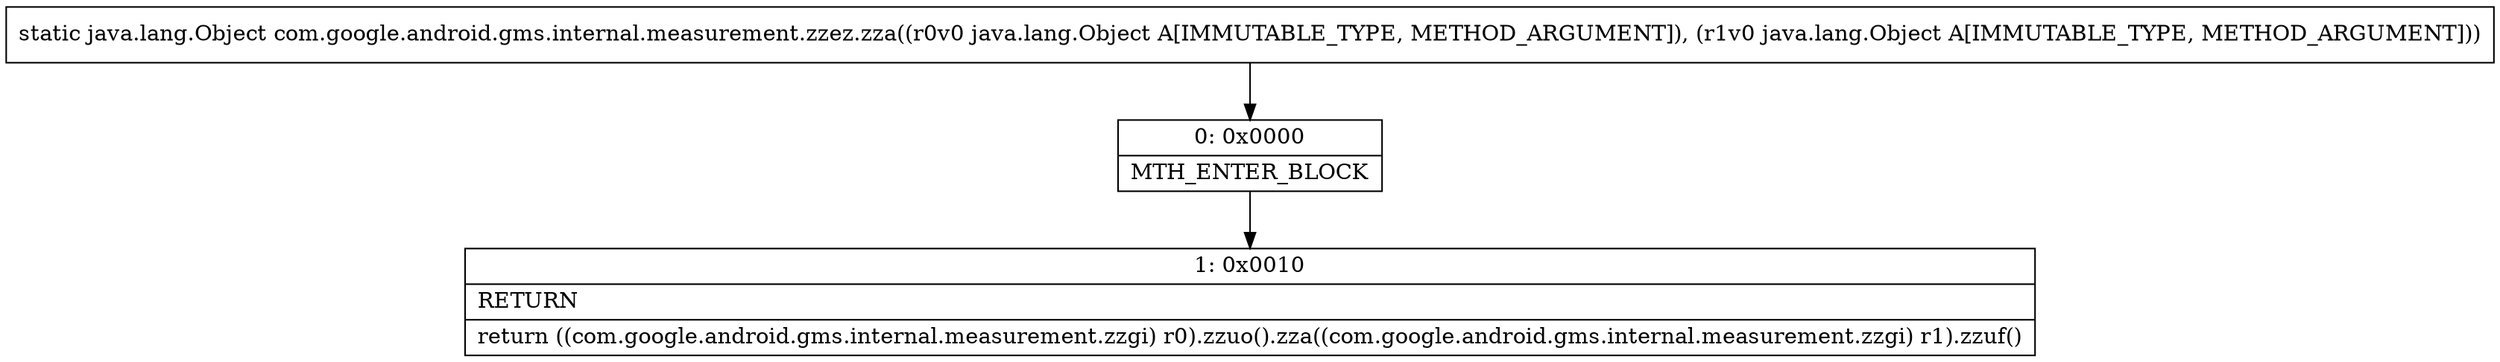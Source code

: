 digraph "CFG forcom.google.android.gms.internal.measurement.zzez.zza(Ljava\/lang\/Object;Ljava\/lang\/Object;)Ljava\/lang\/Object;" {
Node_0 [shape=record,label="{0\:\ 0x0000|MTH_ENTER_BLOCK\l}"];
Node_1 [shape=record,label="{1\:\ 0x0010|RETURN\l|return ((com.google.android.gms.internal.measurement.zzgi) r0).zzuo().zza((com.google.android.gms.internal.measurement.zzgi) r1).zzuf()\l}"];
MethodNode[shape=record,label="{static java.lang.Object com.google.android.gms.internal.measurement.zzez.zza((r0v0 java.lang.Object A[IMMUTABLE_TYPE, METHOD_ARGUMENT]), (r1v0 java.lang.Object A[IMMUTABLE_TYPE, METHOD_ARGUMENT])) }"];
MethodNode -> Node_0;
Node_0 -> Node_1;
}

